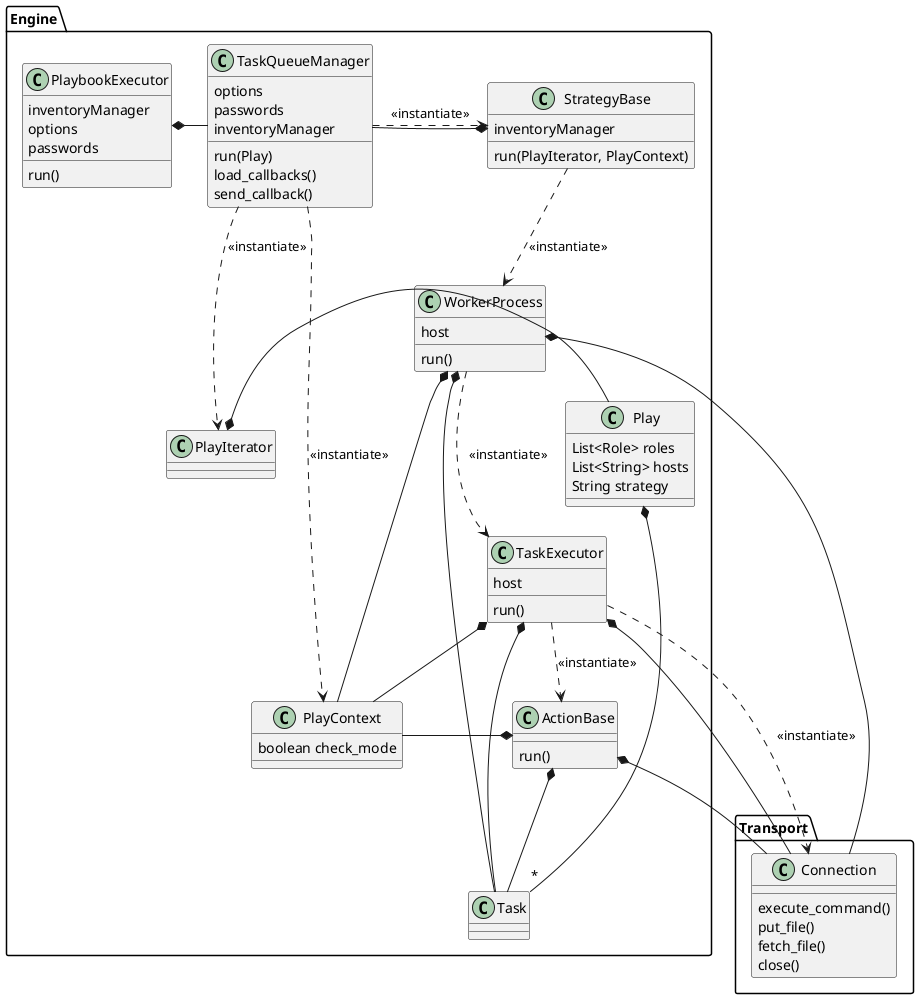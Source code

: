 @startuml

package Transport {
    class Connection
    Connection : execute_command()
    Connection : put_file()
    Connection : fetch_file()
    Connection : close()
}

Package Engine {
    class PlaybookExecutor
    PlaybookExecutor : inventoryManager
    PlaybookExecutor : options
    PlaybookExecutor : passwords
    PlaybookExecutor : run()
    PlaybookExecutor *- TaskQueueManager

    class StrategyBase
    StrategyBase : run(PlayIterator, PlayContext)
    StrategyBase ..> WorkerProcess : <<instantiate>>
    StrategyBase : inventoryManager
    StrategyBase *-- TaskQueueManager

    class TaskQueueManager
    TaskQueueManager : options
    TaskQueueManager : passwords
    TaskQueueManager : run(Play)
    TaskQueueManager : load_callbacks()
    TaskQueueManager : send_callback()
    TaskQueueManager .> StrategyBase : <<instantiate>>
    TaskQueueManager ..> PlayIterator : <<instantiate>>
    TaskQueueManager ..> PlayContext : <<instantiate>>
    TaskQueueManager : inventoryManager

    class Play
    Play : List<Role> roles
    Play : List<String> hosts
    Play *-- "*" Task
    Play : String strategy

    class PlayContext
    PlayContext : boolean check_mode

    class Task

    class ActionBase
    ActionBase *-- Task
    ActionBase *- PlayContext
    ActionBase *- Connection
    ActionBase : run()


    class TaskExecutor
    TaskExecutor : run()
    TaskExecutor : host
    TaskExecutor *- Task
    TaskExecutor *-- PlayContext
    TaskExecutor *--- Connection
    TaskExecutor ..> Connection : <<instantiate>>
    TaskExecutor ..> ActionBase : <<instantiate>>

    class PlayIterator
    PlayIterator *- Play

    class WorkerProcess
    WorkerProcess : run()
    WorkerProcess : host
    WorkerProcess *- Task
    WorkerProcess *-- PlayContext
    WorkerProcess *- Connection
    WorkerProcess ..> TaskExecutor : <<instantiate>>
}

@enduml
